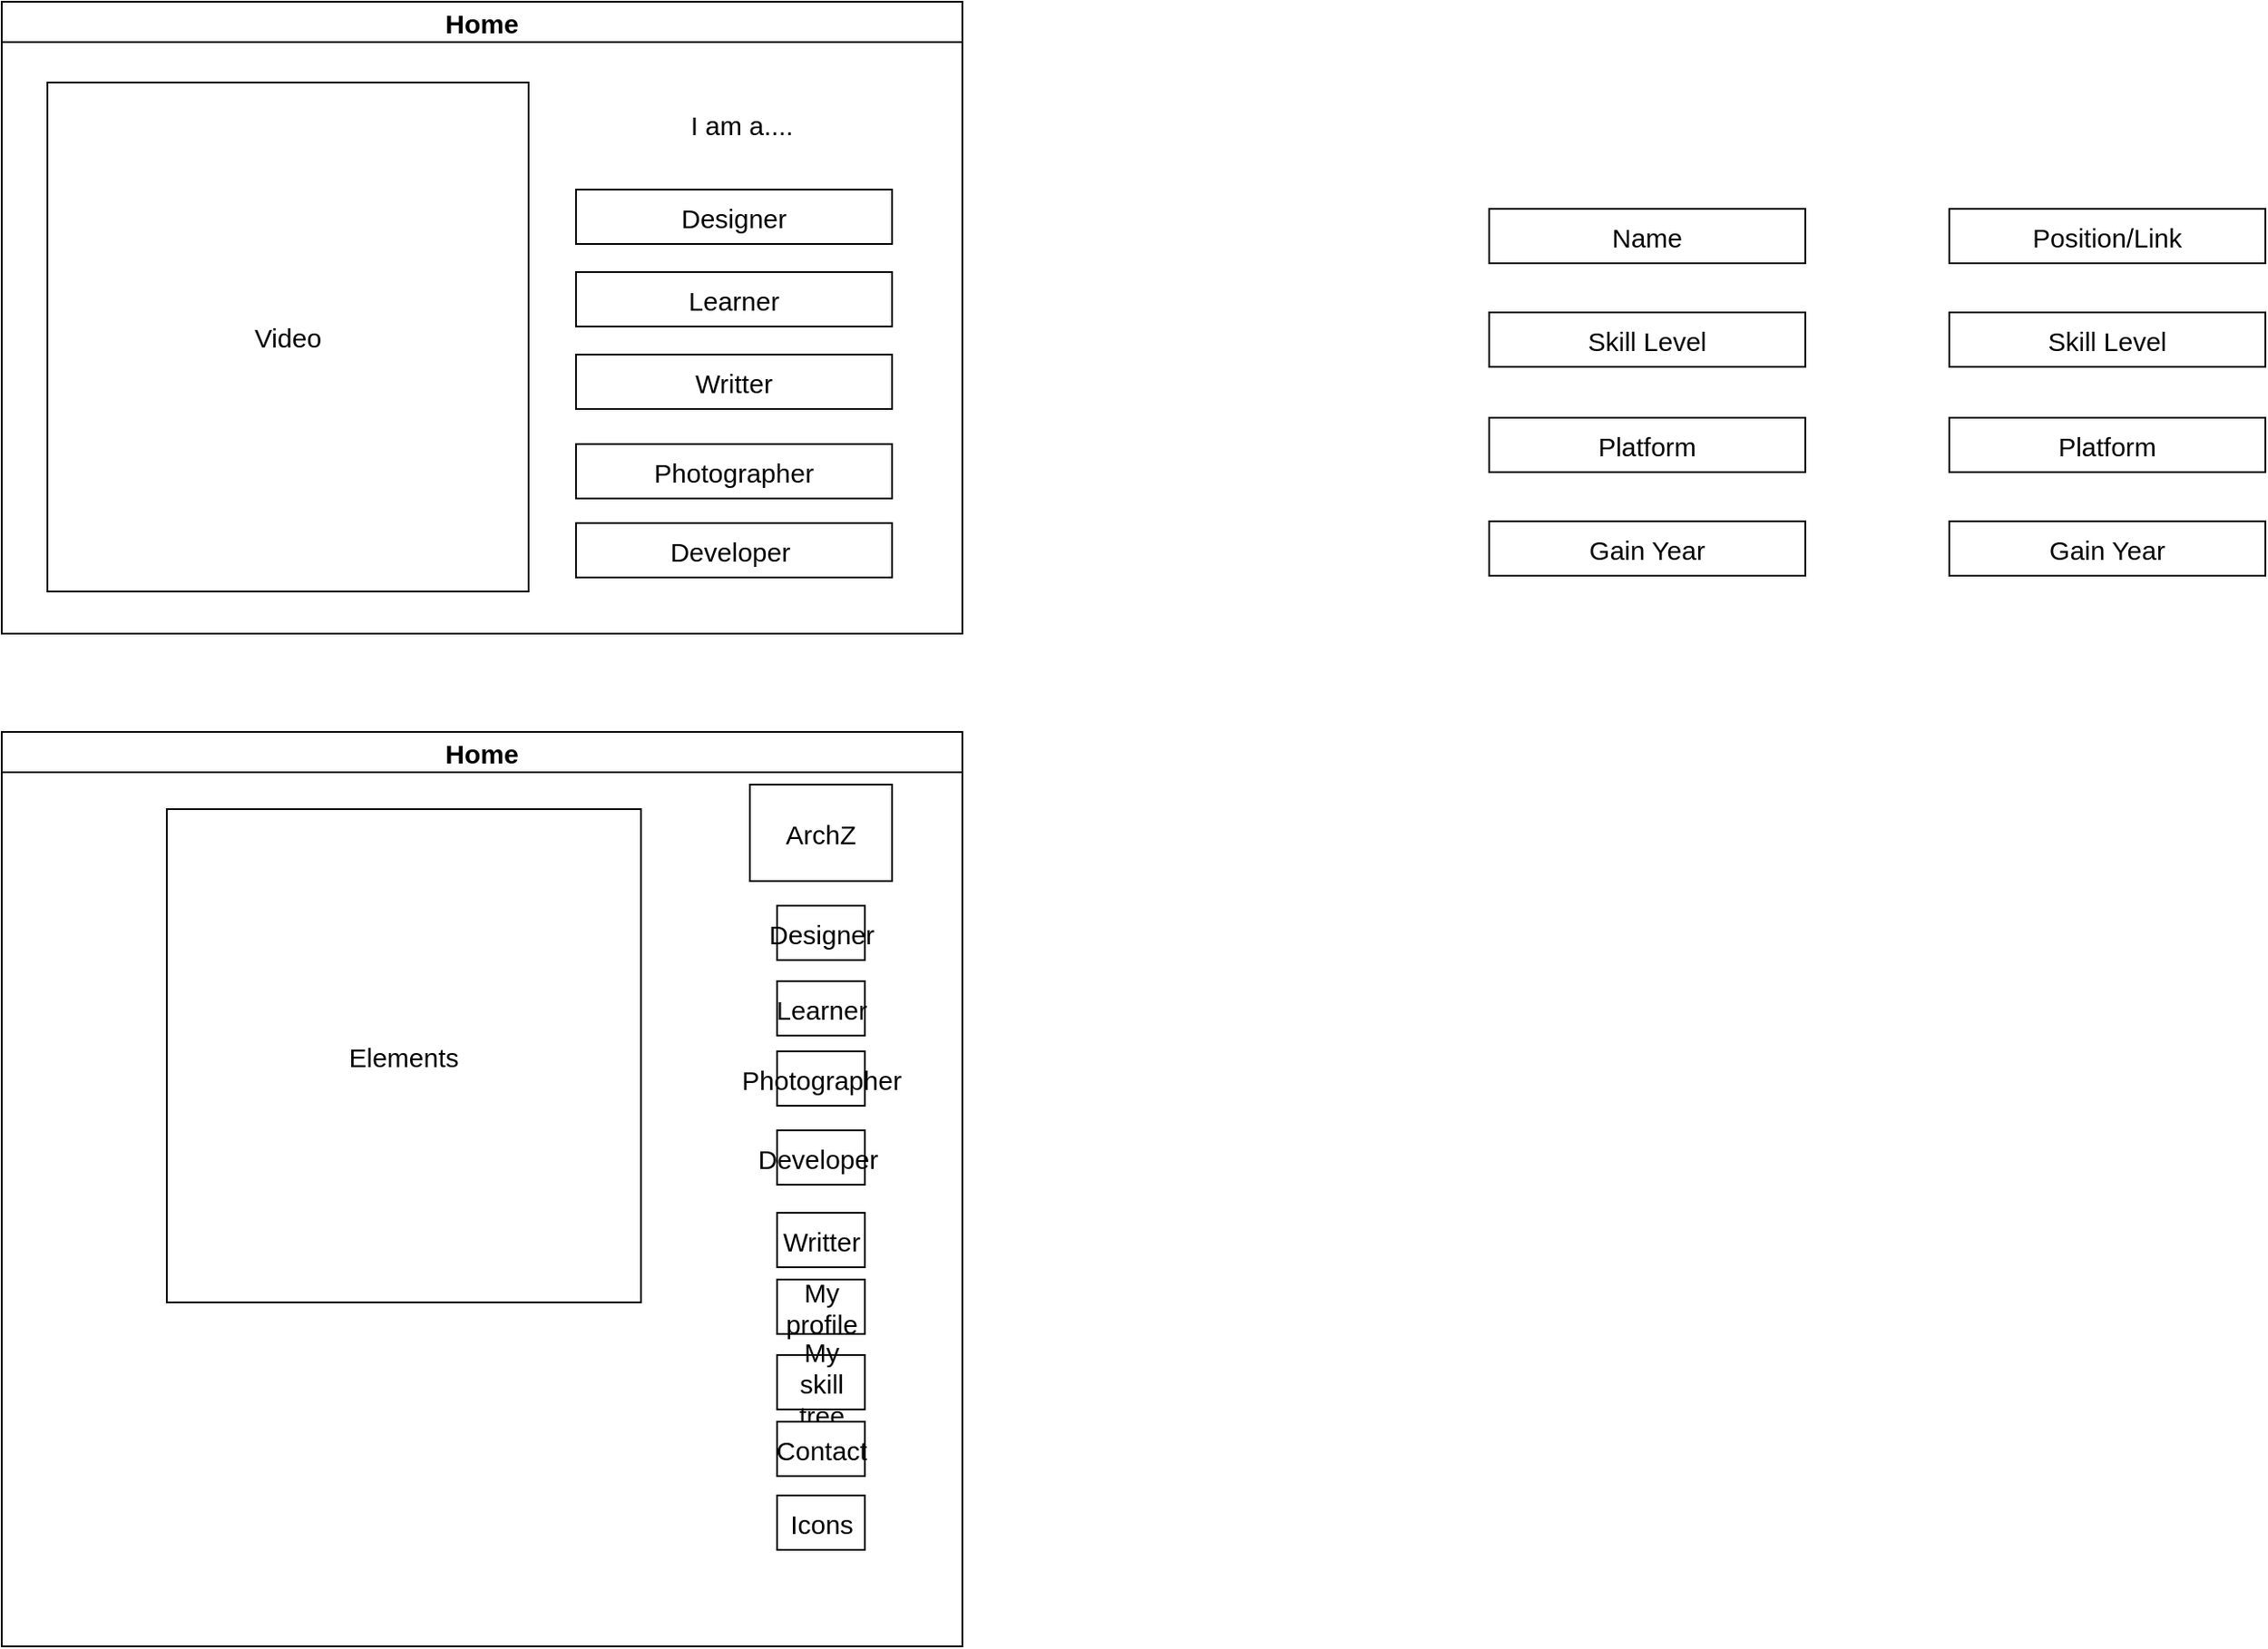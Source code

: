 <mxfile>
    <diagram id="p05ze6_Xi2QFhJk6sP51" name="第 1 页">
        <mxGraphModel dx="1077" dy="530" grid="0" gridSize="10" guides="1" tooltips="1" connect="1" arrows="1" fold="1" page="0" pageScale="1" pageWidth="827" pageHeight="1169" math="0" shadow="0">
            <root>
                <mxCell id="0"/>
                <mxCell id="1" parent="0"/>
                <mxCell id="13" value="Home" style="swimlane;fontSize=15;" parent="1" vertex="1">
                    <mxGeometry x="175" y="230" width="547" height="360" as="geometry"/>
                </mxCell>
                <mxCell id="5" value="I am a...." style="text;html=1;align=center;verticalAlign=middle;resizable=0;points=[];autosize=1;strokeColor=none;fillColor=none;fontSize=15;" parent="13" vertex="1">
                    <mxGeometry x="387" y="59" width="68" height="22" as="geometry"/>
                </mxCell>
                <mxCell id="3" value="Designer" style="rounded=0;whiteSpace=wrap;html=1;fontSize=15;" parent="13" vertex="1">
                    <mxGeometry x="327" y="107" width="180" height="31" as="geometry"/>
                </mxCell>
                <mxCell id="17" value="Learner" style="rounded=0;whiteSpace=wrap;html=1;fontSize=15;" parent="13" vertex="1">
                    <mxGeometry x="327" y="154" width="180" height="31" as="geometry"/>
                </mxCell>
                <mxCell id="18" value="Writter" style="rounded=0;whiteSpace=wrap;html=1;fontSize=15;" parent="13" vertex="1">
                    <mxGeometry x="327" y="201" width="180" height="31" as="geometry"/>
                </mxCell>
                <mxCell id="19" value="Photographer" style="rounded=0;whiteSpace=wrap;html=1;fontSize=15;" parent="13" vertex="1">
                    <mxGeometry x="327" y="252" width="180" height="31" as="geometry"/>
                </mxCell>
                <mxCell id="20" value="Developer&amp;nbsp;" style="rounded=0;whiteSpace=wrap;html=1;fontSize=15;" parent="13" vertex="1">
                    <mxGeometry x="327" y="297" width="180" height="31" as="geometry"/>
                </mxCell>
                <mxCell id="21" value="Video" style="rounded=0;whiteSpace=wrap;html=1;fontSize=15;" parent="13" vertex="1">
                    <mxGeometry x="26" y="46" width="274" height="290" as="geometry"/>
                </mxCell>
                <mxCell id="22" value="Home" style="swimlane;fontSize=15;" parent="1" vertex="1">
                    <mxGeometry x="175" y="646" width="547" height="521" as="geometry"/>
                </mxCell>
                <mxCell id="24" value="Designer" style="rounded=0;whiteSpace=wrap;html=1;fontSize=15;" parent="22" vertex="1">
                    <mxGeometry x="441.5" y="99" width="50" height="31" as="geometry"/>
                </mxCell>
                <mxCell id="25" value="Learner" style="rounded=0;whiteSpace=wrap;html=1;fontSize=15;" parent="22" vertex="1">
                    <mxGeometry x="441.5" y="142" width="50" height="31" as="geometry"/>
                </mxCell>
                <mxCell id="26" value="Writter" style="rounded=0;whiteSpace=wrap;html=1;fontSize=15;" parent="22" vertex="1">
                    <mxGeometry x="441.5" y="274" width="50" height="31" as="geometry"/>
                </mxCell>
                <mxCell id="28" value="Developer&amp;nbsp;" style="rounded=0;whiteSpace=wrap;html=1;fontSize=15;" parent="22" vertex="1">
                    <mxGeometry x="441.5" y="227" width="50" height="31" as="geometry"/>
                </mxCell>
                <mxCell id="2" value="ArchZ" style="rounded=0;whiteSpace=wrap;html=1;fontSize=15;" parent="22" vertex="1">
                    <mxGeometry x="426" y="30" width="81" height="55" as="geometry"/>
                </mxCell>
                <mxCell id="27" value="Photographer" style="rounded=0;whiteSpace=wrap;html=1;fontSize=15;" parent="22" vertex="1">
                    <mxGeometry x="441.5" y="182" width="50" height="31" as="geometry"/>
                </mxCell>
                <mxCell id="30" value="Elements" style="rounded=0;whiteSpace=wrap;html=1;fontSize=15;" parent="22" vertex="1">
                    <mxGeometry x="94" y="44" width="270" height="281" as="geometry"/>
                </mxCell>
                <mxCell id="31" value="My profile" style="rounded=0;whiteSpace=wrap;html=1;fontSize=15;" parent="22" vertex="1">
                    <mxGeometry x="441.5" y="312" width="50" height="31" as="geometry"/>
                </mxCell>
                <mxCell id="32" value="My skill tree" style="rounded=0;whiteSpace=wrap;html=1;fontSize=15;" parent="22" vertex="1">
                    <mxGeometry x="441.5" y="355" width="50" height="31" as="geometry"/>
                </mxCell>
                <mxCell id="33" value="Contact" style="rounded=0;whiteSpace=wrap;html=1;fontSize=15;" parent="22" vertex="1">
                    <mxGeometry x="441.5" y="393" width="50" height="31" as="geometry"/>
                </mxCell>
                <mxCell id="34" value="Icons" style="rounded=0;whiteSpace=wrap;html=1;fontSize=15;" parent="22" vertex="1">
                    <mxGeometry x="441.5" y="435" width="50" height="31" as="geometry"/>
                </mxCell>
                <mxCell id="35" value="Name" style="rounded=0;whiteSpace=wrap;html=1;fontSize=15;" parent="1" vertex="1">
                    <mxGeometry x="1022" y="348" width="180" height="31" as="geometry"/>
                </mxCell>
                <mxCell id="36" value="Skill Level" style="rounded=0;whiteSpace=wrap;html=1;fontSize=15;" parent="1" vertex="1">
                    <mxGeometry x="1022" y="407" width="180" height="31" as="geometry"/>
                </mxCell>
                <mxCell id="37" value="Platform" style="rounded=0;whiteSpace=wrap;html=1;fontSize=15;" parent="1" vertex="1">
                    <mxGeometry x="1022" y="467" width="180" height="31" as="geometry"/>
                </mxCell>
                <mxCell id="38" value="Gain Year" style="rounded=0;whiteSpace=wrap;html=1;fontSize=15;" parent="1" vertex="1">
                    <mxGeometry x="1022" y="526" width="180" height="31" as="geometry"/>
                </mxCell>
                <mxCell id="43" value="Position/Link" style="rounded=0;whiteSpace=wrap;html=1;fontSize=15;" vertex="1" parent="1">
                    <mxGeometry x="1284" y="348" width="180" height="31" as="geometry"/>
                </mxCell>
                <mxCell id="44" value="Skill Level" style="rounded=0;whiteSpace=wrap;html=1;fontSize=15;" vertex="1" parent="1">
                    <mxGeometry x="1284" y="407" width="180" height="31" as="geometry"/>
                </mxCell>
                <mxCell id="45" value="Platform" style="rounded=0;whiteSpace=wrap;html=1;fontSize=15;" vertex="1" parent="1">
                    <mxGeometry x="1284" y="467" width="180" height="31" as="geometry"/>
                </mxCell>
                <mxCell id="46" value="Gain Year" style="rounded=0;whiteSpace=wrap;html=1;fontSize=15;" vertex="1" parent="1">
                    <mxGeometry x="1284" y="526" width="180" height="31" as="geometry"/>
                </mxCell>
            </root>
        </mxGraphModel>
    </diagram>
</mxfile>